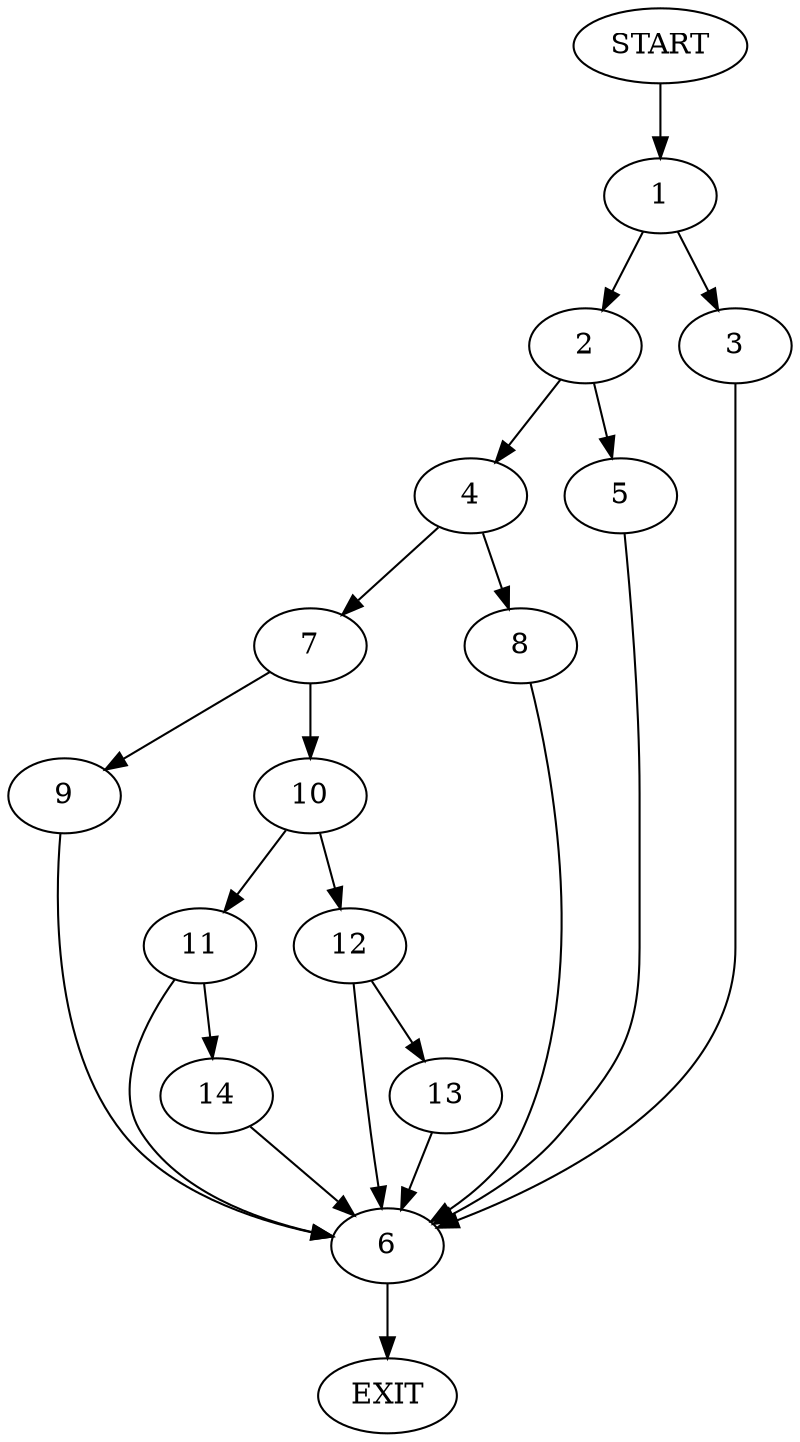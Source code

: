 digraph {
0 [label="START"]
15 [label="EXIT"]
0 -> 1
1 -> 2
1 -> 3
2 -> 4
2 -> 5
3 -> 6
6 -> 15
5 -> 6
4 -> 7
4 -> 8
7 -> 9
7 -> 10
8 -> 6
9 -> 6
10 -> 11
10 -> 12
12 -> 13
12 -> 6
11 -> 6
11 -> 14
13 -> 6
14 -> 6
}
